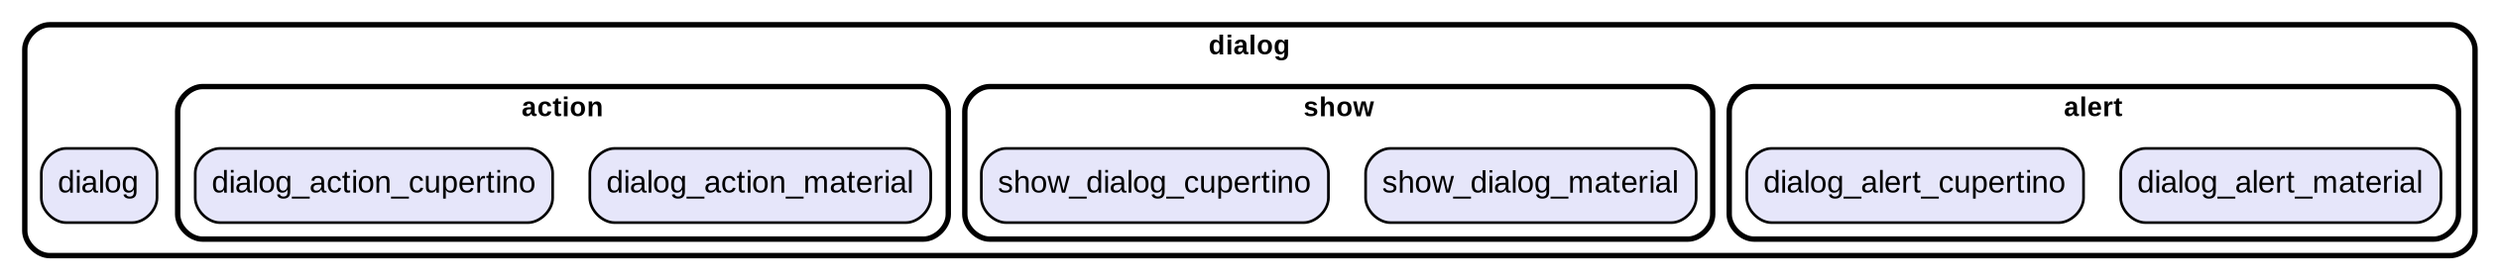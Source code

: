 digraph "" {
  graph [style=rounded fontname="Arial Black" fontsize=13 penwidth=2.6];
  node [shape=rect style="filled,rounded" fontname=Arial fontsize=15 fillcolor=Lavender penwidth=1.3];
  edge [penwidth=1.3];
  "/alert/dialog_alert_material.dart" [label="dialog_alert_material"];
  "/alert/dialog_alert_cupertino.dart" [label="dialog_alert_cupertino"];
  "/dialog.dart" [label="dialog"];
  "/show/show_dialog_material.dart" [label="show_dialog_material"];
  "/show/show_dialog_cupertino.dart" [label="show_dialog_cupertino"];
  "/action/dialog_action_material.dart" [label="dialog_action_material"];
  "/action/dialog_action_cupertino.dart" [label="dialog_action_cupertino"];
  subgraph "cluster~" {
    label="dialog";
    "/dialog.dart";
    subgraph "cluster~/alert" {
      label="alert";
      "/alert/dialog_alert_material.dart";
      "/alert/dialog_alert_cupertino.dart";
    }
    subgraph "cluster~/show" {
      label="show";
      "/show/show_dialog_material.dart";
      "/show/show_dialog_cupertino.dart";
    }
    subgraph "cluster~/action" {
      label="action";
      "/action/dialog_action_material.dart";
      "/action/dialog_action_cupertino.dart";
    }
  }
}
